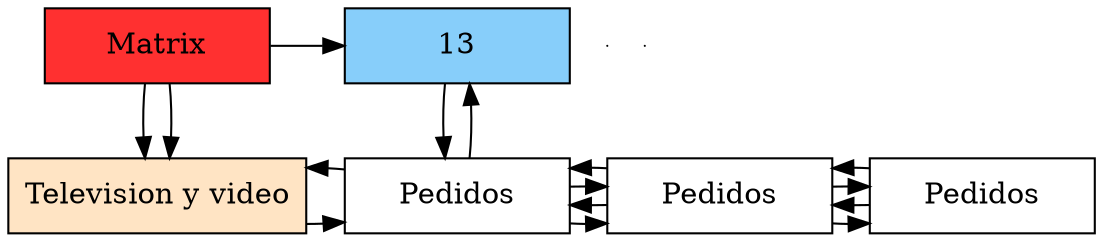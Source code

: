 digraph Sparce_Matrix {
node [shape=box]
MT[label="Matrix",width=1.5,style=filled,fillcolor=firebrick1,group=1];
e0[ shape = point, width = 0 ];
e1[ shape = point, width = 0 ];
V0[label="Television y video"width = 1.5 style = filled, fillcolor = bisque1, group = 1];
MT->V0
H0[label="13"width = 1.5 style = filled, fillcolor = lightskyblue, group =2];
MT->V0
MT->H0
{rank=same; MT;H0;}
"0xc000142ab0"[label="Pedidos" width=1.5,group=2];
"0xc000142a20"[label="Pedidos" width=1.5,group=2];
"0xc000142990"[label="Pedidos" width=1.5,group=2];
V0->"0xc000142ab0"
"0xc000142ab0"->V0
"0xc000142ab0"->"0xc000142a20"
"0xc000142a20"->"0xc000142ab0"
"0xc000142a20"->"0xc000142990"
"0xc000142990"->"0xc000142a20"
{rank=same V0;"0xc000142ab0";"0xc000142a20";"0xc000142990";}
H0->"0xc000142ab0"
"0xc000142ab0"->H0
"0xc000142ab0"->"0xc000142a20"
"0xc000142a20"->"0xc000142ab0"
"0xc000142a20"->"0xc000142990"
"0xc000142990"->"0xc000142a20"

}